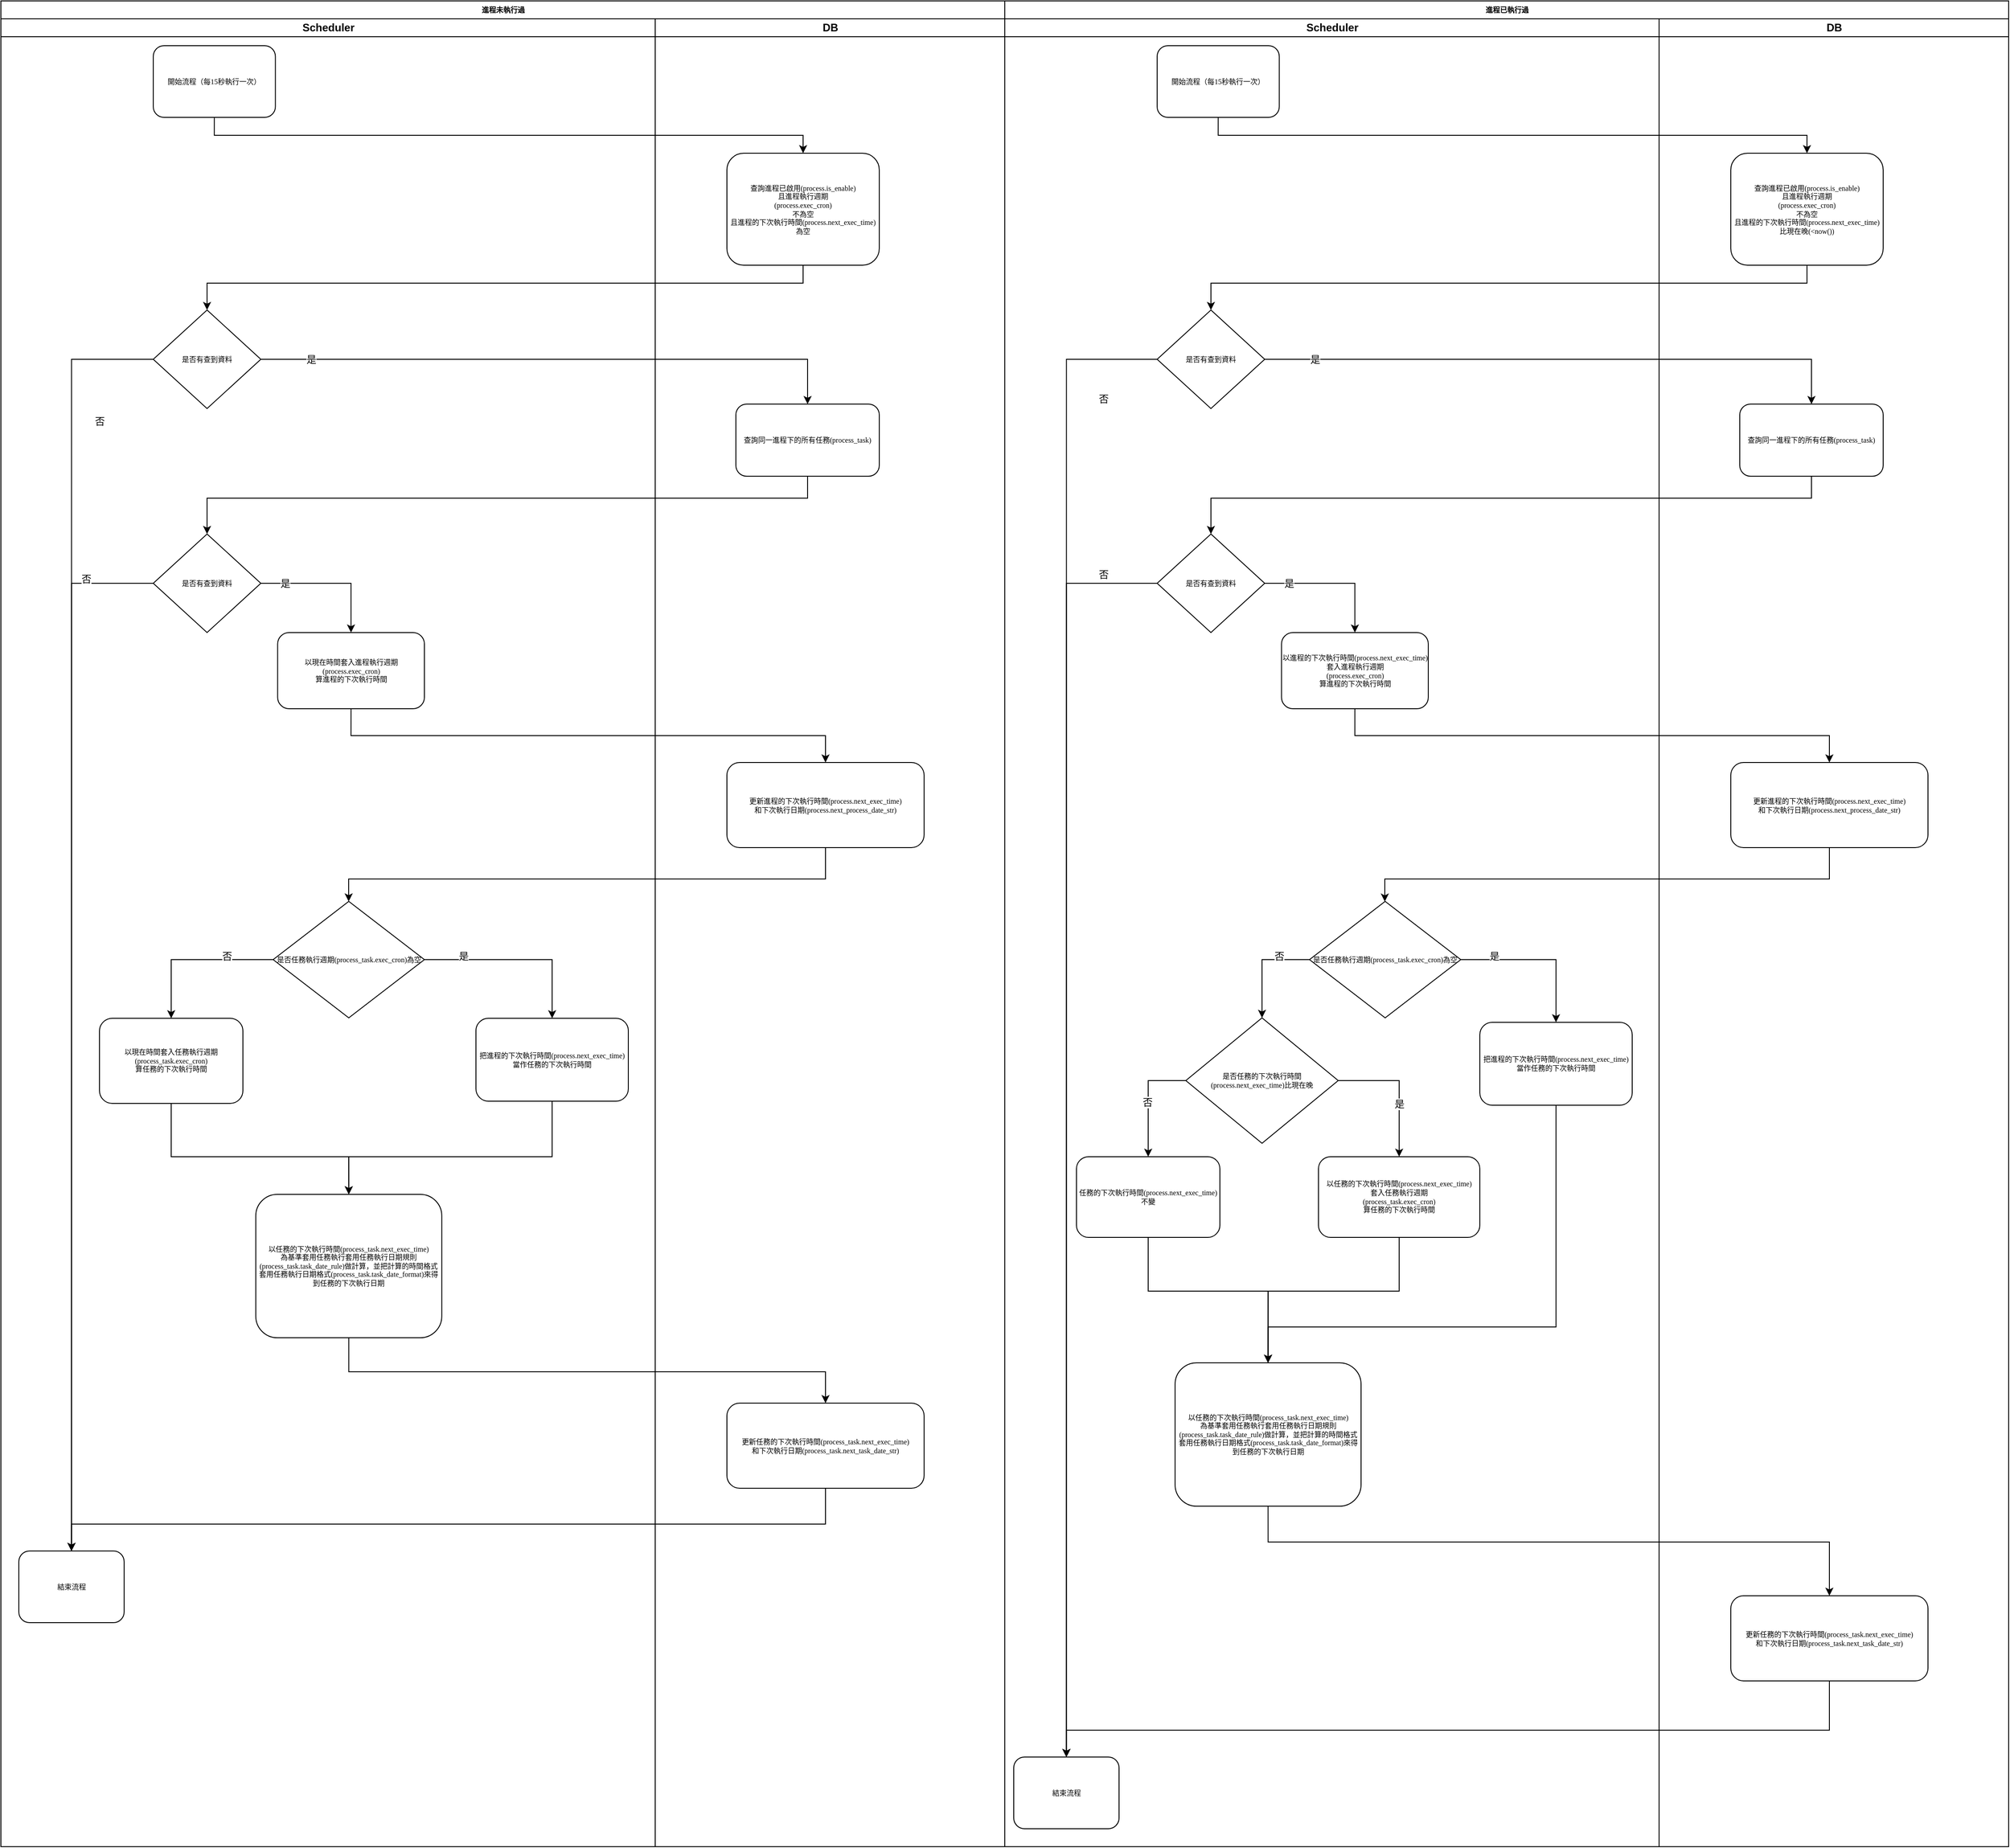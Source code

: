 <mxfile version="18.0.3" type="github">
  <diagram name="Page-1" id="74e2e168-ea6b-b213-b513-2b3c1d86103e">
    <mxGraphModel dx="2046" dy="591" grid="1" gridSize="10" guides="1" tooltips="1" connect="1" arrows="1" fold="1" page="1" pageScale="1" pageWidth="1100" pageHeight="850" background="none" math="0" shadow="0">
      <root>
        <mxCell id="0" />
        <mxCell id="1" parent="0" />
        <mxCell id="jiiuP7OG7V9hPEOmBm9L-1" value="進程未執行過" style="swimlane;html=1;childLayout=stackLayout;startSize=20;rounded=0;shadow=0;labelBackgroundColor=none;strokeWidth=1;fontFamily=Verdana;fontSize=8;align=center;" vertex="1" parent="1">
          <mxGeometry x="-1040" y="40" width="1120" height="2060" as="geometry" />
        </mxCell>
        <mxCell id="jiiuP7OG7V9hPEOmBm9L-29" style="edgeStyle=orthogonalEdgeStyle;rounded=0;orthogonalLoop=1;jettySize=auto;html=1;entryX=0.5;entryY=0;entryDx=0;entryDy=0;exitX=0.5;exitY=1;exitDx=0;exitDy=0;" edge="1" parent="jiiuP7OG7V9hPEOmBm9L-1" source="jiiuP7OG7V9hPEOmBm9L-26" target="jiiuP7OG7V9hPEOmBm9L-20">
          <mxGeometry relative="1" as="geometry">
            <mxPoint x="560" y="215" as="sourcePoint" />
            <Array as="points">
              <mxPoint x="895" y="315" />
              <mxPoint x="230" y="315" />
            </Array>
          </mxGeometry>
        </mxCell>
        <mxCell id="jiiuP7OG7V9hPEOmBm9L-154" value="" style="edgeStyle=orthogonalEdgeStyle;rounded=0;orthogonalLoop=1;jettySize=auto;html=1;entryX=0.5;entryY=0;entryDx=0;entryDy=0;exitX=1;exitY=0.5;exitDx=0;exitDy=0;" edge="1" parent="jiiuP7OG7V9hPEOmBm9L-1" source="jiiuP7OG7V9hPEOmBm9L-20" target="jiiuP7OG7V9hPEOmBm9L-159">
          <mxGeometry relative="1" as="geometry" />
        </mxCell>
        <mxCell id="jiiuP7OG7V9hPEOmBm9L-165" value="是" style="edgeLabel;html=1;align=center;verticalAlign=middle;resizable=0;points=[];" vertex="1" connectable="0" parent="jiiuP7OG7V9hPEOmBm9L-154">
          <mxGeometry x="-0.832" y="1" relative="1" as="geometry">
            <mxPoint y="1" as="offset" />
          </mxGeometry>
        </mxCell>
        <mxCell id="jiiuP7OG7V9hPEOmBm9L-162" style="edgeStyle=orthogonalEdgeStyle;rounded=0;orthogonalLoop=1;jettySize=auto;html=1;entryX=0.5;entryY=0;entryDx=0;entryDy=0;exitX=0.5;exitY=1;exitDx=0;exitDy=0;" edge="1" parent="jiiuP7OG7V9hPEOmBm9L-1" source="jiiuP7OG7V9hPEOmBm9L-159" target="jiiuP7OG7V9hPEOmBm9L-161">
          <mxGeometry relative="1" as="geometry">
            <mxPoint x="240" y="595" as="targetPoint" />
            <Array as="points">
              <mxPoint x="900" y="555" />
              <mxPoint x="230" y="555" />
            </Array>
          </mxGeometry>
        </mxCell>
        <mxCell id="jiiuP7OG7V9hPEOmBm9L-172" style="edgeStyle=orthogonalEdgeStyle;rounded=0;orthogonalLoop=1;jettySize=auto;html=1;entryX=0.5;entryY=0;entryDx=0;entryDy=0;exitX=0.5;exitY=1;exitDx=0;exitDy=0;" edge="1" parent="jiiuP7OG7V9hPEOmBm9L-1" source="jiiuP7OG7V9hPEOmBm9L-15" target="jiiuP7OG7V9hPEOmBm9L-155">
          <mxGeometry relative="1" as="geometry">
            <mxPoint x="920" y="855" as="targetPoint" />
          </mxGeometry>
        </mxCell>
        <mxCell id="jiiuP7OG7V9hPEOmBm9L-4" value="Scheduler" style="swimlane;html=1;startSize=20;" vertex="1" parent="jiiuP7OG7V9hPEOmBm9L-1">
          <mxGeometry y="20" width="730" height="2040" as="geometry" />
        </mxCell>
        <mxCell id="jiiuP7OG7V9hPEOmBm9L-5" value="結束流程" style="rounded=1;whiteSpace=wrap;html=1;shadow=0;labelBackgroundColor=none;strokeWidth=1;fontFamily=Verdana;fontSize=8;align=center;" vertex="1" parent="jiiuP7OG7V9hPEOmBm9L-4">
          <mxGeometry x="20" y="1710" width="117.5" height="80" as="geometry" />
        </mxCell>
        <mxCell id="jiiuP7OG7V9hPEOmBm9L-15" value="以現在時間套入進程執行週期&lt;br&gt;(process.exec_cron)&lt;br&gt;算進程的下次執行時間" style="rounded=1;whiteSpace=wrap;html=1;shadow=0;labelBackgroundColor=none;strokeWidth=1;fontFamily=Verdana;fontSize=8;align=center;" vertex="1" parent="jiiuP7OG7V9hPEOmBm9L-4">
          <mxGeometry x="308.75" y="685" width="163.75" height="85" as="geometry" />
        </mxCell>
        <mxCell id="jiiuP7OG7V9hPEOmBm9L-17" value="開始流程（每15秒執行一次）" style="rounded=1;whiteSpace=wrap;html=1;shadow=0;labelBackgroundColor=none;strokeWidth=1;fontFamily=Verdana;fontSize=8;align=center;" vertex="1" parent="jiiuP7OG7V9hPEOmBm9L-4">
          <mxGeometry x="170" y="30" width="136.25" height="80" as="geometry" />
        </mxCell>
        <mxCell id="jiiuP7OG7V9hPEOmBm9L-18" style="edgeStyle=orthogonalEdgeStyle;rounded=0;orthogonalLoop=1;jettySize=auto;html=1;exitX=0;exitY=0.5;exitDx=0;exitDy=0;entryX=0.5;entryY=0;entryDx=0;entryDy=0;" edge="1" parent="jiiuP7OG7V9hPEOmBm9L-4" source="jiiuP7OG7V9hPEOmBm9L-20" target="jiiuP7OG7V9hPEOmBm9L-5">
          <mxGeometry relative="1" as="geometry">
            <mxPoint x="121.25" y="1045" as="targetPoint" />
            <Array as="points">
              <mxPoint x="79" y="380" />
            </Array>
          </mxGeometry>
        </mxCell>
        <mxCell id="jiiuP7OG7V9hPEOmBm9L-19" value="否" style="edgeLabel;html=1;align=center;verticalAlign=middle;resizable=0;points=[];" vertex="1" connectable="0" parent="jiiuP7OG7V9hPEOmBm9L-18">
          <mxGeometry x="-0.554" y="1" relative="1" as="geometry">
            <mxPoint x="30" y="-157" as="offset" />
          </mxGeometry>
        </mxCell>
        <mxCell id="jiiuP7OG7V9hPEOmBm9L-20" value="是否有查到資料" style="rhombus;whiteSpace=wrap;html=1;fontSize=8;fontFamily=Verdana;rounded=0;shadow=0;labelBackgroundColor=none;strokeWidth=1;" vertex="1" parent="jiiuP7OG7V9hPEOmBm9L-4">
          <mxGeometry x="170" y="325" width="120" height="110" as="geometry" />
        </mxCell>
        <mxCell id="jiiuP7OG7V9hPEOmBm9L-164" value="" style="edgeStyle=orthogonalEdgeStyle;rounded=0;orthogonalLoop=1;jettySize=auto;html=1;exitX=1;exitY=0.5;exitDx=0;exitDy=0;entryX=0.5;entryY=0;entryDx=0;entryDy=0;" edge="1" parent="jiiuP7OG7V9hPEOmBm9L-4" source="jiiuP7OG7V9hPEOmBm9L-161" target="jiiuP7OG7V9hPEOmBm9L-15">
          <mxGeometry relative="1" as="geometry" />
        </mxCell>
        <mxCell id="jiiuP7OG7V9hPEOmBm9L-166" value="是" style="edgeLabel;html=1;align=center;verticalAlign=middle;resizable=0;points=[];" vertex="1" connectable="0" parent="jiiuP7OG7V9hPEOmBm9L-164">
          <mxGeometry x="-0.653" y="1" relative="1" as="geometry">
            <mxPoint y="1" as="offset" />
          </mxGeometry>
        </mxCell>
        <mxCell id="jiiuP7OG7V9hPEOmBm9L-173" value="否" style="edgeStyle=orthogonalEdgeStyle;rounded=0;orthogonalLoop=1;jettySize=auto;html=1;exitX=0;exitY=0.5;exitDx=0;exitDy=0;entryX=0.5;entryY=0;entryDx=0;entryDy=0;" edge="1" parent="jiiuP7OG7V9hPEOmBm9L-4" source="jiiuP7OG7V9hPEOmBm9L-161" target="jiiuP7OG7V9hPEOmBm9L-5">
          <mxGeometry x="-0.871" y="-5" relative="1" as="geometry">
            <mxPoint x="121.25" y="1045" as="targetPoint" />
            <mxPoint as="offset" />
          </mxGeometry>
        </mxCell>
        <mxCell id="jiiuP7OG7V9hPEOmBm9L-161" value="是否有查到資料" style="rhombus;whiteSpace=wrap;html=1;fontSize=8;fontFamily=Verdana;rounded=0;shadow=0;labelBackgroundColor=none;strokeWidth=1;" vertex="1" parent="jiiuP7OG7V9hPEOmBm9L-4">
          <mxGeometry x="170" y="575" width="120" height="110" as="geometry" />
        </mxCell>
        <mxCell id="jiiuP7OG7V9hPEOmBm9L-171" value="是否任務執行週期(process_task.exec_cron)為空" style="rhombus;whiteSpace=wrap;html=1;fontSize=8;fontFamily=Verdana;rounded=0;shadow=0;labelBackgroundColor=none;strokeWidth=1;" vertex="1" parent="jiiuP7OG7V9hPEOmBm9L-4">
          <mxGeometry x="303.75" y="985" width="168.75" height="130" as="geometry" />
        </mxCell>
        <mxCell id="jiiuP7OG7V9hPEOmBm9L-174" value="把進程的下次執行時間(process.next_exec_time)&lt;br&gt;當作任務的下次執行時間" style="whiteSpace=wrap;html=1;fontSize=8;fontFamily=Verdana;rounded=1;shadow=0;labelBackgroundColor=none;strokeWidth=1;" vertex="1" parent="jiiuP7OG7V9hPEOmBm9L-4">
          <mxGeometry x="530" y="1115.5" width="170" height="92.5" as="geometry" />
        </mxCell>
        <mxCell id="jiiuP7OG7V9hPEOmBm9L-175" value="" style="edgeStyle=orthogonalEdgeStyle;rounded=0;orthogonalLoop=1;jettySize=auto;html=1;" edge="1" parent="jiiuP7OG7V9hPEOmBm9L-4" source="jiiuP7OG7V9hPEOmBm9L-171" target="jiiuP7OG7V9hPEOmBm9L-174">
          <mxGeometry relative="1" as="geometry" />
        </mxCell>
        <mxCell id="jiiuP7OG7V9hPEOmBm9L-180" value="是" style="edgeLabel;html=1;align=center;verticalAlign=middle;resizable=0;points=[];" vertex="1" connectable="0" parent="jiiuP7OG7V9hPEOmBm9L-175">
          <mxGeometry x="-0.586" y="4" relative="1" as="geometry">
            <mxPoint as="offset" />
          </mxGeometry>
        </mxCell>
        <mxCell id="jiiuP7OG7V9hPEOmBm9L-184" style="edgeStyle=orthogonalEdgeStyle;rounded=0;orthogonalLoop=1;jettySize=auto;html=1;entryX=0.5;entryY=0;entryDx=0;entryDy=0;" edge="1" parent="jiiuP7OG7V9hPEOmBm9L-4" source="jiiuP7OG7V9hPEOmBm9L-178" target="jiiuP7OG7V9hPEOmBm9L-182">
          <mxGeometry relative="1" as="geometry">
            <Array as="points">
              <mxPoint x="190" y="1270" />
              <mxPoint x="388" y="1270" />
            </Array>
          </mxGeometry>
        </mxCell>
        <mxCell id="jiiuP7OG7V9hPEOmBm9L-178" value="&lt;span style=&quot;&quot;&gt;以現在時間套入任務執行週期&lt;/span&gt;&lt;br style=&quot;&quot;&gt;&lt;span style=&quot;&quot;&gt;(process_task.exec_cron)&lt;/span&gt;&lt;br style=&quot;&quot;&gt;&lt;span style=&quot;&quot;&gt;算任務的下次執行時間&lt;/span&gt;" style="whiteSpace=wrap;html=1;fontSize=8;fontFamily=Verdana;rounded=1;shadow=0;labelBackgroundColor=none;strokeWidth=1;" vertex="1" parent="jiiuP7OG7V9hPEOmBm9L-4">
          <mxGeometry x="110" y="1115.5" width="160.01" height="95" as="geometry" />
        </mxCell>
        <mxCell id="jiiuP7OG7V9hPEOmBm9L-179" value="" style="edgeStyle=orthogonalEdgeStyle;rounded=0;orthogonalLoop=1;jettySize=auto;html=1;" edge="1" parent="jiiuP7OG7V9hPEOmBm9L-4" source="jiiuP7OG7V9hPEOmBm9L-171" target="jiiuP7OG7V9hPEOmBm9L-178">
          <mxGeometry relative="1" as="geometry" />
        </mxCell>
        <mxCell id="jiiuP7OG7V9hPEOmBm9L-181" value="否" style="edgeLabel;html=1;align=center;verticalAlign=middle;resizable=0;points=[];" vertex="1" connectable="0" parent="jiiuP7OG7V9hPEOmBm9L-179">
          <mxGeometry x="-0.418" y="-4" relative="1" as="geometry">
            <mxPoint as="offset" />
          </mxGeometry>
        </mxCell>
        <mxCell id="jiiuP7OG7V9hPEOmBm9L-182" value="以任務的下次執行時間(process_task.next_exec_time)&lt;br&gt;為基準套用任務執行套用任務執行日期規則(process_task.task_date_rule)做計算，並把計算的時間格式套用任務執行日期格式(process_task.task_date_format)來得到任務的下次執行日期" style="whiteSpace=wrap;html=1;fontSize=8;fontFamily=Verdana;rounded=1;shadow=0;labelBackgroundColor=none;strokeWidth=1;" vertex="1" parent="jiiuP7OG7V9hPEOmBm9L-4">
          <mxGeometry x="284.38" y="1312" width="207.5" height="160" as="geometry" />
        </mxCell>
        <mxCell id="jiiuP7OG7V9hPEOmBm9L-183" value="" style="edgeStyle=orthogonalEdgeStyle;rounded=0;orthogonalLoop=1;jettySize=auto;html=1;entryX=0.5;entryY=0;entryDx=0;entryDy=0;" edge="1" parent="jiiuP7OG7V9hPEOmBm9L-4" source="jiiuP7OG7V9hPEOmBm9L-174" target="jiiuP7OG7V9hPEOmBm9L-182">
          <mxGeometry relative="1" as="geometry">
            <Array as="points">
              <mxPoint x="615" y="1270" />
              <mxPoint x="388" y="1270" />
            </Array>
          </mxGeometry>
        </mxCell>
        <mxCell id="jiiuP7OG7V9hPEOmBm9L-22" value="DB" style="swimlane;html=1;startSize=20;" vertex="1" parent="jiiuP7OG7V9hPEOmBm9L-1">
          <mxGeometry x="730" y="20" width="390" height="2040" as="geometry" />
        </mxCell>
        <mxCell id="jiiuP7OG7V9hPEOmBm9L-26" value="查詢進程已啟用(process.is_enable)&lt;br&gt;且進程執行週期&lt;br&gt;(process.exec_cron)&lt;br&gt;不為空&lt;br&gt;且進程的下次執行時間(process.next_exec_time)為空" style="whiteSpace=wrap;html=1;fontSize=8;fontFamily=Verdana;rounded=1;shadow=0;labelBackgroundColor=none;strokeWidth=1;" vertex="1" parent="jiiuP7OG7V9hPEOmBm9L-22">
          <mxGeometry x="80" y="150" width="170" height="125" as="geometry" />
        </mxCell>
        <mxCell id="jiiuP7OG7V9hPEOmBm9L-155" value="更新進程的下次執行時間(process.next_exec_time)&lt;br&gt;和下次執行日期(process.next_process_date_str)" style="whiteSpace=wrap;html=1;fontSize=8;fontFamily=Verdana;rounded=1;shadow=0;labelBackgroundColor=none;strokeWidth=1;" vertex="1" parent="jiiuP7OG7V9hPEOmBm9L-22">
          <mxGeometry x="80" y="830" width="220" height="95" as="geometry" />
        </mxCell>
        <mxCell id="jiiuP7OG7V9hPEOmBm9L-159" value="查詢同一進程下的所有任務(process_task)" style="whiteSpace=wrap;html=1;fontSize=8;fontFamily=Verdana;rounded=1;shadow=0;labelBackgroundColor=none;strokeWidth=1;" vertex="1" parent="jiiuP7OG7V9hPEOmBm9L-22">
          <mxGeometry x="90" y="430" width="160" height="80.5" as="geometry" />
        </mxCell>
        <mxCell id="jiiuP7OG7V9hPEOmBm9L-185" value="更新任務的下次執行時間(process_task.next_exec_time)&lt;br&gt;和下次執行日期(process_task.next_task_date_str)" style="whiteSpace=wrap;html=1;fontSize=8;fontFamily=Verdana;rounded=1;shadow=0;labelBackgroundColor=none;strokeWidth=1;" vertex="1" parent="jiiuP7OG7V9hPEOmBm9L-22">
          <mxGeometry x="80" y="1545" width="220" height="95" as="geometry" />
        </mxCell>
        <mxCell id="jiiuP7OG7V9hPEOmBm9L-176" style="edgeStyle=orthogonalEdgeStyle;rounded=0;orthogonalLoop=1;jettySize=auto;html=1;entryX=0.5;entryY=0;entryDx=0;entryDy=0;exitX=0.5;exitY=1;exitDx=0;exitDy=0;" edge="1" parent="jiiuP7OG7V9hPEOmBm9L-1" source="jiiuP7OG7V9hPEOmBm9L-17" target="jiiuP7OG7V9hPEOmBm9L-26">
          <mxGeometry relative="1" as="geometry" />
        </mxCell>
        <mxCell id="jiiuP7OG7V9hPEOmBm9L-177" style="edgeStyle=orthogonalEdgeStyle;rounded=0;orthogonalLoop=1;jettySize=auto;html=1;" edge="1" parent="jiiuP7OG7V9hPEOmBm9L-1" source="jiiuP7OG7V9hPEOmBm9L-155" target="jiiuP7OG7V9hPEOmBm9L-171">
          <mxGeometry relative="1" as="geometry">
            <Array as="points">
              <mxPoint x="920" y="980" />
              <mxPoint x="388" y="980" />
            </Array>
          </mxGeometry>
        </mxCell>
        <mxCell id="jiiuP7OG7V9hPEOmBm9L-186" style="edgeStyle=orthogonalEdgeStyle;rounded=0;orthogonalLoop=1;jettySize=auto;html=1;entryX=0.5;entryY=0;entryDx=0;entryDy=0;" edge="1" parent="jiiuP7OG7V9hPEOmBm9L-1" source="jiiuP7OG7V9hPEOmBm9L-182" target="jiiuP7OG7V9hPEOmBm9L-185">
          <mxGeometry relative="1" as="geometry">
            <Array as="points">
              <mxPoint x="388" y="1530" />
              <mxPoint x="920" y="1530" />
            </Array>
          </mxGeometry>
        </mxCell>
        <mxCell id="jiiuP7OG7V9hPEOmBm9L-187" style="edgeStyle=orthogonalEdgeStyle;rounded=0;orthogonalLoop=1;jettySize=auto;html=1;entryX=0.5;entryY=0;entryDx=0;entryDy=0;" edge="1" parent="jiiuP7OG7V9hPEOmBm9L-1" source="jiiuP7OG7V9hPEOmBm9L-185" target="jiiuP7OG7V9hPEOmBm9L-5">
          <mxGeometry relative="1" as="geometry">
            <Array as="points">
              <mxPoint x="920" y="1700" />
              <mxPoint x="79" y="1700" />
            </Array>
          </mxGeometry>
        </mxCell>
        <mxCell id="jiiuP7OG7V9hPEOmBm9L-188" value="進程已執行過" style="swimlane;html=1;childLayout=stackLayout;startSize=20;rounded=0;shadow=0;labelBackgroundColor=none;strokeWidth=1;fontFamily=Verdana;fontSize=8;align=center;" vertex="1" parent="1">
          <mxGeometry x="80" y="40" width="1120" height="2060" as="geometry" />
        </mxCell>
        <mxCell id="jiiuP7OG7V9hPEOmBm9L-189" style="edgeStyle=orthogonalEdgeStyle;rounded=0;orthogonalLoop=1;jettySize=auto;html=1;entryX=0.5;entryY=0;entryDx=0;entryDy=0;exitX=0.5;exitY=1;exitDx=0;exitDy=0;" edge="1" parent="jiiuP7OG7V9hPEOmBm9L-188" source="jiiuP7OG7V9hPEOmBm9L-216" target="jiiuP7OG7V9hPEOmBm9L-200">
          <mxGeometry relative="1" as="geometry">
            <mxPoint x="560" y="215" as="sourcePoint" />
            <Array as="points">
              <mxPoint x="895" y="315" />
              <mxPoint x="230" y="315" />
            </Array>
          </mxGeometry>
        </mxCell>
        <mxCell id="jiiuP7OG7V9hPEOmBm9L-190" value="" style="edgeStyle=orthogonalEdgeStyle;rounded=0;orthogonalLoop=1;jettySize=auto;html=1;entryX=0.5;entryY=0;entryDx=0;entryDy=0;exitX=1;exitY=0.5;exitDx=0;exitDy=0;" edge="1" parent="jiiuP7OG7V9hPEOmBm9L-188" source="jiiuP7OG7V9hPEOmBm9L-200" target="jiiuP7OG7V9hPEOmBm9L-218">
          <mxGeometry relative="1" as="geometry" />
        </mxCell>
        <mxCell id="jiiuP7OG7V9hPEOmBm9L-191" value="是" style="edgeLabel;html=1;align=center;verticalAlign=middle;resizable=0;points=[];" vertex="1" connectable="0" parent="jiiuP7OG7V9hPEOmBm9L-190">
          <mxGeometry x="-0.832" y="1" relative="1" as="geometry">
            <mxPoint y="1" as="offset" />
          </mxGeometry>
        </mxCell>
        <mxCell id="jiiuP7OG7V9hPEOmBm9L-192" style="edgeStyle=orthogonalEdgeStyle;rounded=0;orthogonalLoop=1;jettySize=auto;html=1;entryX=0.5;entryY=0;entryDx=0;entryDy=0;exitX=0.5;exitY=1;exitDx=0;exitDy=0;" edge="1" parent="jiiuP7OG7V9hPEOmBm9L-188" source="jiiuP7OG7V9hPEOmBm9L-218" target="jiiuP7OG7V9hPEOmBm9L-204">
          <mxGeometry relative="1" as="geometry">
            <mxPoint x="240" y="595" as="targetPoint" />
            <Array as="points">
              <mxPoint x="900" y="555" />
              <mxPoint x="230" y="555" />
            </Array>
          </mxGeometry>
        </mxCell>
        <mxCell id="jiiuP7OG7V9hPEOmBm9L-193" style="edgeStyle=orthogonalEdgeStyle;rounded=0;orthogonalLoop=1;jettySize=auto;html=1;entryX=0.5;entryY=0;entryDx=0;entryDy=0;exitX=0.5;exitY=1;exitDx=0;exitDy=0;" edge="1" parent="jiiuP7OG7V9hPEOmBm9L-188" source="jiiuP7OG7V9hPEOmBm9L-196" target="jiiuP7OG7V9hPEOmBm9L-217">
          <mxGeometry relative="1" as="geometry">
            <mxPoint x="920" y="855" as="targetPoint" />
          </mxGeometry>
        </mxCell>
        <mxCell id="jiiuP7OG7V9hPEOmBm9L-194" value="Scheduler" style="swimlane;html=1;startSize=20;rounded=0;" vertex="1" parent="jiiuP7OG7V9hPEOmBm9L-188">
          <mxGeometry y="20" width="730" height="2040" as="geometry" />
        </mxCell>
        <mxCell id="jiiuP7OG7V9hPEOmBm9L-195" value="結束流程" style="rounded=1;whiteSpace=wrap;html=1;shadow=0;labelBackgroundColor=none;strokeWidth=1;fontFamily=Verdana;fontSize=8;align=center;" vertex="1" parent="jiiuP7OG7V9hPEOmBm9L-194">
          <mxGeometry x="10" y="1940" width="117.5" height="80" as="geometry" />
        </mxCell>
        <mxCell id="jiiuP7OG7V9hPEOmBm9L-196" value="以進程的下次執行時間(process.next_exec_time)套入進程執行週期&lt;br&gt;(process.exec_cron)&lt;br&gt;算進程的下次執行時間" style="rounded=1;whiteSpace=wrap;html=1;shadow=0;labelBackgroundColor=none;strokeWidth=1;fontFamily=Verdana;fontSize=8;align=center;" vertex="1" parent="jiiuP7OG7V9hPEOmBm9L-194">
          <mxGeometry x="308.75" y="685" width="163.75" height="85" as="geometry" />
        </mxCell>
        <mxCell id="jiiuP7OG7V9hPEOmBm9L-197" value="開始流程（每15秒執行一次）" style="rounded=1;whiteSpace=wrap;html=1;shadow=0;labelBackgroundColor=none;strokeWidth=1;fontFamily=Verdana;fontSize=8;align=center;" vertex="1" parent="jiiuP7OG7V9hPEOmBm9L-194">
          <mxGeometry x="170" y="30" width="136.25" height="80" as="geometry" />
        </mxCell>
        <mxCell id="jiiuP7OG7V9hPEOmBm9L-198" style="edgeStyle=orthogonalEdgeStyle;rounded=0;orthogonalLoop=1;jettySize=auto;html=1;exitX=0;exitY=0.5;exitDx=0;exitDy=0;entryX=0.5;entryY=0;entryDx=0;entryDy=0;" edge="1" parent="jiiuP7OG7V9hPEOmBm9L-194" source="jiiuP7OG7V9hPEOmBm9L-200" target="jiiuP7OG7V9hPEOmBm9L-195">
          <mxGeometry relative="1" as="geometry">
            <mxPoint x="121.25" y="1045" as="targetPoint" />
            <Array as="points">
              <mxPoint x="69" y="380" />
            </Array>
          </mxGeometry>
        </mxCell>
        <mxCell id="jiiuP7OG7V9hPEOmBm9L-199" value="否" style="edgeLabel;html=1;align=center;verticalAlign=middle;resizable=0;points=[];" vertex="1" connectable="0" parent="jiiuP7OG7V9hPEOmBm9L-198">
          <mxGeometry x="-0.554" y="1" relative="1" as="geometry">
            <mxPoint x="40" y="-226" as="offset" />
          </mxGeometry>
        </mxCell>
        <mxCell id="jiiuP7OG7V9hPEOmBm9L-200" value="是否有查到資料" style="rhombus;whiteSpace=wrap;html=1;fontSize=8;fontFamily=Verdana;rounded=0;shadow=0;labelBackgroundColor=none;strokeWidth=1;" vertex="1" parent="jiiuP7OG7V9hPEOmBm9L-194">
          <mxGeometry x="170" y="325" width="120" height="110" as="geometry" />
        </mxCell>
        <mxCell id="jiiuP7OG7V9hPEOmBm9L-201" value="" style="edgeStyle=orthogonalEdgeStyle;rounded=0;orthogonalLoop=1;jettySize=auto;html=1;exitX=1;exitY=0.5;exitDx=0;exitDy=0;entryX=0.5;entryY=0;entryDx=0;entryDy=0;" edge="1" parent="jiiuP7OG7V9hPEOmBm9L-194" source="jiiuP7OG7V9hPEOmBm9L-204" target="jiiuP7OG7V9hPEOmBm9L-196">
          <mxGeometry relative="1" as="geometry" />
        </mxCell>
        <mxCell id="jiiuP7OG7V9hPEOmBm9L-202" value="是" style="edgeLabel;html=1;align=center;verticalAlign=middle;resizable=0;points=[];" vertex="1" connectable="0" parent="jiiuP7OG7V9hPEOmBm9L-201">
          <mxGeometry x="-0.653" y="1" relative="1" as="geometry">
            <mxPoint y="1" as="offset" />
          </mxGeometry>
        </mxCell>
        <mxCell id="jiiuP7OG7V9hPEOmBm9L-203" value="否" style="edgeStyle=orthogonalEdgeStyle;rounded=0;orthogonalLoop=1;jettySize=auto;html=1;exitX=0;exitY=0.5;exitDx=0;exitDy=0;entryX=0.5;entryY=0;entryDx=0;entryDy=0;" edge="1" parent="jiiuP7OG7V9hPEOmBm9L-194" source="jiiuP7OG7V9hPEOmBm9L-204" target="jiiuP7OG7V9hPEOmBm9L-195">
          <mxGeometry x="-0.915" y="-10" relative="1" as="geometry">
            <mxPoint x="121.25" y="1045" as="targetPoint" />
            <mxPoint as="offset" />
          </mxGeometry>
        </mxCell>
        <mxCell id="jiiuP7OG7V9hPEOmBm9L-204" value="是否有查到資料" style="rhombus;whiteSpace=wrap;html=1;fontSize=8;fontFamily=Verdana;rounded=0;shadow=0;labelBackgroundColor=none;strokeWidth=1;" vertex="1" parent="jiiuP7OG7V9hPEOmBm9L-194">
          <mxGeometry x="170" y="575" width="120" height="110" as="geometry" />
        </mxCell>
        <mxCell id="jiiuP7OG7V9hPEOmBm9L-205" value="是否任務執行週期(process_task.exec_cron)為空" style="rhombus;whiteSpace=wrap;html=1;fontSize=8;fontFamily=Verdana;rounded=0;shadow=0;labelBackgroundColor=none;strokeWidth=1;" vertex="1" parent="jiiuP7OG7V9hPEOmBm9L-194">
          <mxGeometry x="340" y="985" width="168.75" height="130" as="geometry" />
        </mxCell>
        <mxCell id="jiiuP7OG7V9hPEOmBm9L-206" value="把進程的下次執行時間(process.next_exec_time)&lt;br&gt;當作任務的下次執行時間" style="whiteSpace=wrap;html=1;fontSize=8;fontFamily=Verdana;rounded=1;shadow=0;labelBackgroundColor=none;strokeWidth=1;" vertex="1" parent="jiiuP7OG7V9hPEOmBm9L-194">
          <mxGeometry x="530" y="1120" width="170" height="92.5" as="geometry" />
        </mxCell>
        <mxCell id="jiiuP7OG7V9hPEOmBm9L-207" value="" style="edgeStyle=orthogonalEdgeStyle;rounded=0;orthogonalLoop=1;jettySize=auto;html=1;" edge="1" parent="jiiuP7OG7V9hPEOmBm9L-194" source="jiiuP7OG7V9hPEOmBm9L-205" target="jiiuP7OG7V9hPEOmBm9L-206">
          <mxGeometry relative="1" as="geometry" />
        </mxCell>
        <mxCell id="jiiuP7OG7V9hPEOmBm9L-208" value="是" style="edgeLabel;html=1;align=center;verticalAlign=middle;resizable=0;points=[];" vertex="1" connectable="0" parent="jiiuP7OG7V9hPEOmBm9L-207">
          <mxGeometry x="-0.586" y="4" relative="1" as="geometry">
            <mxPoint as="offset" />
          </mxGeometry>
        </mxCell>
        <mxCell id="jiiuP7OG7V9hPEOmBm9L-211" value="" style="edgeStyle=orthogonalEdgeStyle;rounded=0;orthogonalLoop=1;jettySize=auto;html=1;entryX=0.5;entryY=0;entryDx=0;entryDy=0;exitX=0;exitY=0.5;exitDx=0;exitDy=0;" edge="1" parent="jiiuP7OG7V9hPEOmBm9L-194" source="jiiuP7OG7V9hPEOmBm9L-205" target="jiiuP7OG7V9hPEOmBm9L-225">
          <mxGeometry relative="1" as="geometry">
            <mxPoint x="190" y="1120" as="targetPoint" />
          </mxGeometry>
        </mxCell>
        <mxCell id="jiiuP7OG7V9hPEOmBm9L-212" value="否" style="edgeLabel;html=1;align=center;verticalAlign=middle;resizable=0;points=[];" vertex="1" connectable="0" parent="jiiuP7OG7V9hPEOmBm9L-211">
          <mxGeometry x="-0.418" y="-4" relative="1" as="geometry">
            <mxPoint as="offset" />
          </mxGeometry>
        </mxCell>
        <mxCell id="jiiuP7OG7V9hPEOmBm9L-213" value="以任務的下次執行時間(process_task.next_exec_time)&lt;br&gt;為基準套用任務執行套用任務執行日期規則(process_task.task_date_rule)做計算，並把計算的時間格式套用任務執行日期格式(process_task.task_date_format)來得到任務的下次執行日期" style="whiteSpace=wrap;html=1;fontSize=8;fontFamily=Verdana;rounded=1;shadow=0;labelBackgroundColor=none;strokeWidth=1;" vertex="1" parent="jiiuP7OG7V9hPEOmBm9L-194">
          <mxGeometry x="190" y="1500" width="207.5" height="160" as="geometry" />
        </mxCell>
        <mxCell id="jiiuP7OG7V9hPEOmBm9L-214" value="" style="edgeStyle=orthogonalEdgeStyle;rounded=0;orthogonalLoop=1;jettySize=auto;html=1;entryX=0.5;entryY=0;entryDx=0;entryDy=0;" edge="1" parent="jiiuP7OG7V9hPEOmBm9L-194" source="jiiuP7OG7V9hPEOmBm9L-206" target="jiiuP7OG7V9hPEOmBm9L-213">
          <mxGeometry relative="1" as="geometry">
            <Array as="points">
              <mxPoint x="615" y="1460" />
              <mxPoint x="294" y="1460" />
            </Array>
          </mxGeometry>
        </mxCell>
        <mxCell id="jiiuP7OG7V9hPEOmBm9L-225" value="是否任務的下次執行時間(process.next_exec_time)比現在晚" style="rhombus;whiteSpace=wrap;html=1;fontSize=8;fontFamily=Verdana;rounded=0;shadow=0;labelBackgroundColor=none;strokeWidth=1;" vertex="1" parent="jiiuP7OG7V9hPEOmBm9L-194">
          <mxGeometry x="202" y="1115" width="170" height="140" as="geometry" />
        </mxCell>
        <mxCell id="jiiuP7OG7V9hPEOmBm9L-232" value="" style="edgeStyle=orthogonalEdgeStyle;rounded=0;orthogonalLoop=1;jettySize=auto;html=1;entryX=0.5;entryY=0;entryDx=0;entryDy=0;" edge="1" parent="jiiuP7OG7V9hPEOmBm9L-194" source="jiiuP7OG7V9hPEOmBm9L-227" target="jiiuP7OG7V9hPEOmBm9L-213">
          <mxGeometry relative="1" as="geometry">
            <Array as="points">
              <mxPoint x="440" y="1420" />
              <mxPoint x="294" y="1420" />
            </Array>
          </mxGeometry>
        </mxCell>
        <mxCell id="jiiuP7OG7V9hPEOmBm9L-227" value="&lt;span style=&quot;&quot;&gt;以&lt;/span&gt;任務的下次執行時間(process.next_exec_time)&lt;br&gt;&lt;span style=&quot;&quot;&gt;套入任務執行週期&lt;/span&gt;&lt;br style=&quot;&quot;&gt;&lt;span style=&quot;&quot;&gt;(process_task.exec_cron)&lt;/span&gt;&lt;br style=&quot;&quot;&gt;&lt;span style=&quot;&quot;&gt;算任務的下次執行時間&lt;/span&gt;" style="whiteSpace=wrap;html=1;fontSize=8;fontFamily=Verdana;rounded=1;shadow=0;labelBackgroundColor=none;strokeWidth=1;" vertex="1" parent="jiiuP7OG7V9hPEOmBm9L-194">
          <mxGeometry x="350" y="1270" width="180" height="90" as="geometry" />
        </mxCell>
        <mxCell id="jiiuP7OG7V9hPEOmBm9L-228" value="是" style="edgeStyle=orthogonalEdgeStyle;rounded=0;orthogonalLoop=1;jettySize=auto;html=1;exitX=1;exitY=0.5;exitDx=0;exitDy=0;" edge="1" parent="jiiuP7OG7V9hPEOmBm9L-194" source="jiiuP7OG7V9hPEOmBm9L-225" target="jiiuP7OG7V9hPEOmBm9L-227">
          <mxGeometry x="0.226" relative="1" as="geometry">
            <mxPoint as="offset" />
          </mxGeometry>
        </mxCell>
        <mxCell id="jiiuP7OG7V9hPEOmBm9L-229" value="任務的下次執行時間(process.next_exec_time)不變" style="whiteSpace=wrap;html=1;fontSize=8;fontFamily=Verdana;rounded=1;shadow=0;labelBackgroundColor=none;strokeWidth=1;" vertex="1" parent="jiiuP7OG7V9hPEOmBm9L-194">
          <mxGeometry x="80" y="1270" width="160" height="90" as="geometry" />
        </mxCell>
        <mxCell id="jiiuP7OG7V9hPEOmBm9L-230" value="" style="edgeStyle=orthogonalEdgeStyle;rounded=0;orthogonalLoop=1;jettySize=auto;html=1;exitX=0;exitY=0.5;exitDx=0;exitDy=0;entryX=0.5;entryY=0;entryDx=0;entryDy=0;" edge="1" parent="jiiuP7OG7V9hPEOmBm9L-194" source="jiiuP7OG7V9hPEOmBm9L-225" target="jiiuP7OG7V9hPEOmBm9L-229">
          <mxGeometry relative="1" as="geometry">
            <Array as="points">
              <mxPoint x="160" y="1185" />
            </Array>
          </mxGeometry>
        </mxCell>
        <mxCell id="jiiuP7OG7V9hPEOmBm9L-231" value="否" style="edgeLabel;html=1;align=center;verticalAlign=middle;resizable=0;points=[];" vertex="1" connectable="0" parent="jiiuP7OG7V9hPEOmBm9L-230">
          <mxGeometry x="0.029" y="-1" relative="1" as="geometry">
            <mxPoint as="offset" />
          </mxGeometry>
        </mxCell>
        <mxCell id="jiiuP7OG7V9hPEOmBm9L-233" value="" style="edgeStyle=orthogonalEdgeStyle;rounded=0;orthogonalLoop=1;jettySize=auto;html=1;entryX=0.5;entryY=0;entryDx=0;entryDy=0;" edge="1" parent="jiiuP7OG7V9hPEOmBm9L-194" source="jiiuP7OG7V9hPEOmBm9L-229" target="jiiuP7OG7V9hPEOmBm9L-213">
          <mxGeometry relative="1" as="geometry">
            <mxPoint x="190" y="1570" as="targetPoint" />
            <Array as="points">
              <mxPoint x="160" y="1420" />
              <mxPoint x="294" y="1420" />
            </Array>
          </mxGeometry>
        </mxCell>
        <mxCell id="jiiuP7OG7V9hPEOmBm9L-222" style="edgeStyle=orthogonalEdgeStyle;rounded=0;orthogonalLoop=1;jettySize=auto;html=1;entryX=0.5;entryY=0;entryDx=0;entryDy=0;exitX=0.5;exitY=1;exitDx=0;exitDy=0;" edge="1" parent="jiiuP7OG7V9hPEOmBm9L-188" source="jiiuP7OG7V9hPEOmBm9L-213" target="jiiuP7OG7V9hPEOmBm9L-219">
          <mxGeometry relative="1" as="geometry">
            <mxPoint x="920" y="1835" as="targetPoint" />
            <Array as="points">
              <mxPoint x="294" y="1720" />
              <mxPoint x="920" y="1720" />
            </Array>
          </mxGeometry>
        </mxCell>
        <mxCell id="jiiuP7OG7V9hPEOmBm9L-223" style="edgeStyle=orthogonalEdgeStyle;rounded=0;orthogonalLoop=1;jettySize=auto;html=1;entryX=0.5;entryY=0;entryDx=0;entryDy=0;exitX=0.5;exitY=1;exitDx=0;exitDy=0;" edge="1" parent="jiiuP7OG7V9hPEOmBm9L-188" source="jiiuP7OG7V9hPEOmBm9L-219" target="jiiuP7OG7V9hPEOmBm9L-195">
          <mxGeometry relative="1" as="geometry">
            <mxPoint x="920" y="1930" as="sourcePoint" />
            <Array as="points">
              <mxPoint x="920" y="1930" />
              <mxPoint x="69" y="1930" />
            </Array>
          </mxGeometry>
        </mxCell>
        <mxCell id="jiiuP7OG7V9hPEOmBm9L-215" value="DB" style="swimlane;html=1;startSize=20;" vertex="1" parent="jiiuP7OG7V9hPEOmBm9L-188">
          <mxGeometry x="730" y="20" width="390" height="2040" as="geometry" />
        </mxCell>
        <mxCell id="jiiuP7OG7V9hPEOmBm9L-216" value="查詢進程已啟用(process.is_enable)&lt;br&gt;且進程執行週期&lt;br&gt;(process.exec_cron)&lt;br&gt;不為空&lt;br&gt;且進程的下次執行時間(process.next_exec_time)比現在晚(&amp;lt;now())" style="whiteSpace=wrap;html=1;fontSize=8;fontFamily=Verdana;rounded=1;shadow=0;labelBackgroundColor=none;strokeWidth=1;" vertex="1" parent="jiiuP7OG7V9hPEOmBm9L-215">
          <mxGeometry x="80" y="150" width="170" height="125" as="geometry" />
        </mxCell>
        <mxCell id="jiiuP7OG7V9hPEOmBm9L-217" value="更新進程的下次執行時間(process.next_exec_time)&lt;br&gt;和下次執行日期(process.next_process_date_str)" style="whiteSpace=wrap;html=1;fontSize=8;fontFamily=Verdana;rounded=1;shadow=0;labelBackgroundColor=none;strokeWidth=1;" vertex="1" parent="jiiuP7OG7V9hPEOmBm9L-215">
          <mxGeometry x="80" y="830" width="220" height="95" as="geometry" />
        </mxCell>
        <mxCell id="jiiuP7OG7V9hPEOmBm9L-218" value="查詢同一進程下的所有任務(process_task)" style="whiteSpace=wrap;html=1;fontSize=8;fontFamily=Verdana;rounded=1;shadow=0;labelBackgroundColor=none;strokeWidth=1;" vertex="1" parent="jiiuP7OG7V9hPEOmBm9L-215">
          <mxGeometry x="90" y="430" width="160" height="80.5" as="geometry" />
        </mxCell>
        <mxCell id="jiiuP7OG7V9hPEOmBm9L-219" value="更新任務的下次執行時間(process_task.next_exec_time)&lt;br&gt;和下次執行日期(process_task.next_task_date_str)" style="whiteSpace=wrap;html=1;fontSize=8;fontFamily=Verdana;rounded=1;shadow=0;labelBackgroundColor=none;strokeWidth=1;" vertex="1" parent="jiiuP7OG7V9hPEOmBm9L-215">
          <mxGeometry x="80" y="1760" width="220" height="95" as="geometry" />
        </mxCell>
        <mxCell id="jiiuP7OG7V9hPEOmBm9L-220" style="edgeStyle=orthogonalEdgeStyle;rounded=0;orthogonalLoop=1;jettySize=auto;html=1;entryX=0.5;entryY=0;entryDx=0;entryDy=0;exitX=0.5;exitY=1;exitDx=0;exitDy=0;" edge="1" parent="jiiuP7OG7V9hPEOmBm9L-188" source="jiiuP7OG7V9hPEOmBm9L-197" target="jiiuP7OG7V9hPEOmBm9L-216">
          <mxGeometry relative="1" as="geometry" />
        </mxCell>
        <mxCell id="jiiuP7OG7V9hPEOmBm9L-221" style="edgeStyle=orthogonalEdgeStyle;rounded=0;orthogonalLoop=1;jettySize=auto;html=1;" edge="1" parent="jiiuP7OG7V9hPEOmBm9L-188" source="jiiuP7OG7V9hPEOmBm9L-217" target="jiiuP7OG7V9hPEOmBm9L-205">
          <mxGeometry relative="1" as="geometry">
            <Array as="points">
              <mxPoint x="920" y="980" />
              <mxPoint x="424" y="980" />
            </Array>
          </mxGeometry>
        </mxCell>
      </root>
    </mxGraphModel>
  </diagram>
</mxfile>
